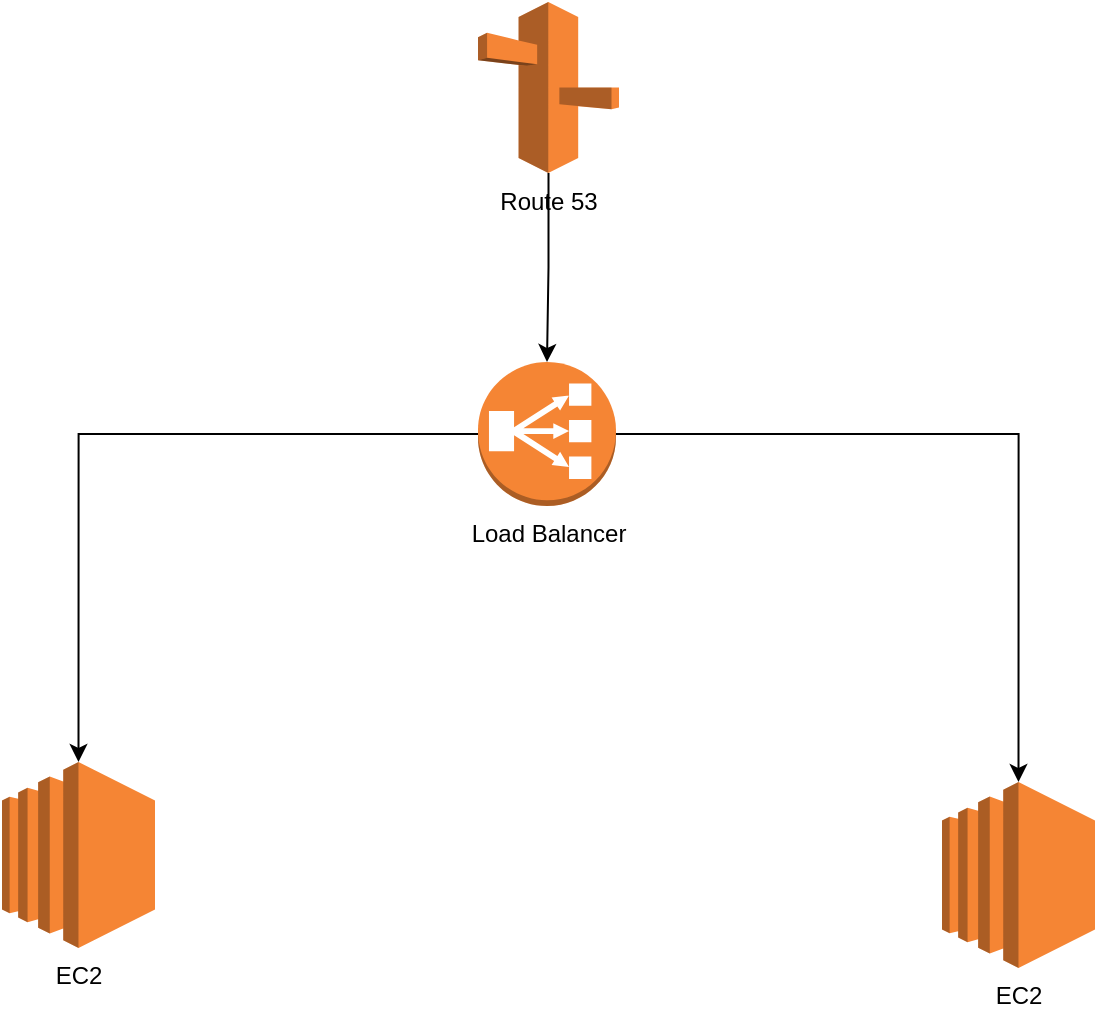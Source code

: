<mxfile version="12.4.3" type="github" pages="1">
  <diagram id="rTTQOPHwliuGtmtd_5n9" name="Page-1">
    <mxGraphModel dx="961" dy="619" grid="1" gridSize="10" guides="1" tooltips="1" connect="1" arrows="1" fold="1" page="1" pageScale="1" pageWidth="827" pageHeight="1169" math="0" shadow="0">
      <root>
        <mxCell id="0"/>
        <mxCell id="1" parent="0"/>
        <mxCell id="gKGMpdIczMpTECxThuMy-7" style="edgeStyle=orthogonalEdgeStyle;rounded=0;orthogonalLoop=1;jettySize=auto;html=1;entryX=0.5;entryY=0;entryDx=0;entryDy=0;entryPerimeter=0;" edge="1" parent="1" source="gKGMpdIczMpTECxThuMy-1" target="gKGMpdIczMpTECxThuMy-2">
          <mxGeometry relative="1" as="geometry"/>
        </mxCell>
        <mxCell id="gKGMpdIczMpTECxThuMy-1" value="Route 53" style="outlineConnect=0;dashed=0;verticalLabelPosition=bottom;verticalAlign=top;align=center;html=1;shape=mxgraph.aws3.route_53;fillColor=#F58536;gradientColor=none;" vertex="1" parent="1">
          <mxGeometry x="378" y="30" width="70.5" height="85.5" as="geometry"/>
        </mxCell>
        <mxCell id="gKGMpdIczMpTECxThuMy-5" style="edgeStyle=orthogonalEdgeStyle;rounded=0;orthogonalLoop=1;jettySize=auto;html=1;entryX=0.5;entryY=0;entryDx=0;entryDy=0;entryPerimeter=0;" edge="1" parent="1" source="gKGMpdIczMpTECxThuMy-2" target="gKGMpdIczMpTECxThuMy-3">
          <mxGeometry relative="1" as="geometry"/>
        </mxCell>
        <mxCell id="gKGMpdIczMpTECxThuMy-6" style="edgeStyle=orthogonalEdgeStyle;rounded=0;orthogonalLoop=1;jettySize=auto;html=1;entryX=0.5;entryY=0;entryDx=0;entryDy=0;entryPerimeter=0;" edge="1" parent="1" source="gKGMpdIczMpTECxThuMy-2" target="gKGMpdIczMpTECxThuMy-4">
          <mxGeometry relative="1" as="geometry"/>
        </mxCell>
        <mxCell id="gKGMpdIczMpTECxThuMy-2" value="Load Balancer" style="outlineConnect=0;dashed=0;verticalLabelPosition=bottom;verticalAlign=top;align=center;html=1;shape=mxgraph.aws3.classic_load_balancer;fillColor=#F58534;gradientColor=none;" vertex="1" parent="1">
          <mxGeometry x="378" y="210" width="69" height="72" as="geometry"/>
        </mxCell>
        <mxCell id="gKGMpdIczMpTECxThuMy-3" value="EC2" style="outlineConnect=0;dashed=0;verticalLabelPosition=bottom;verticalAlign=top;align=center;html=1;shape=mxgraph.aws3.ec2;fillColor=#F58534;gradientColor=none;" vertex="1" parent="1">
          <mxGeometry x="140" y="410" width="76.5" height="93" as="geometry"/>
        </mxCell>
        <mxCell id="gKGMpdIczMpTECxThuMy-4" value="EC2" style="outlineConnect=0;dashed=0;verticalLabelPosition=bottom;verticalAlign=top;align=center;html=1;shape=mxgraph.aws3.ec2;fillColor=#F58534;gradientColor=none;" vertex="1" parent="1">
          <mxGeometry x="610" y="420" width="76.5" height="93" as="geometry"/>
        </mxCell>
      </root>
    </mxGraphModel>
  </diagram>
</mxfile>
